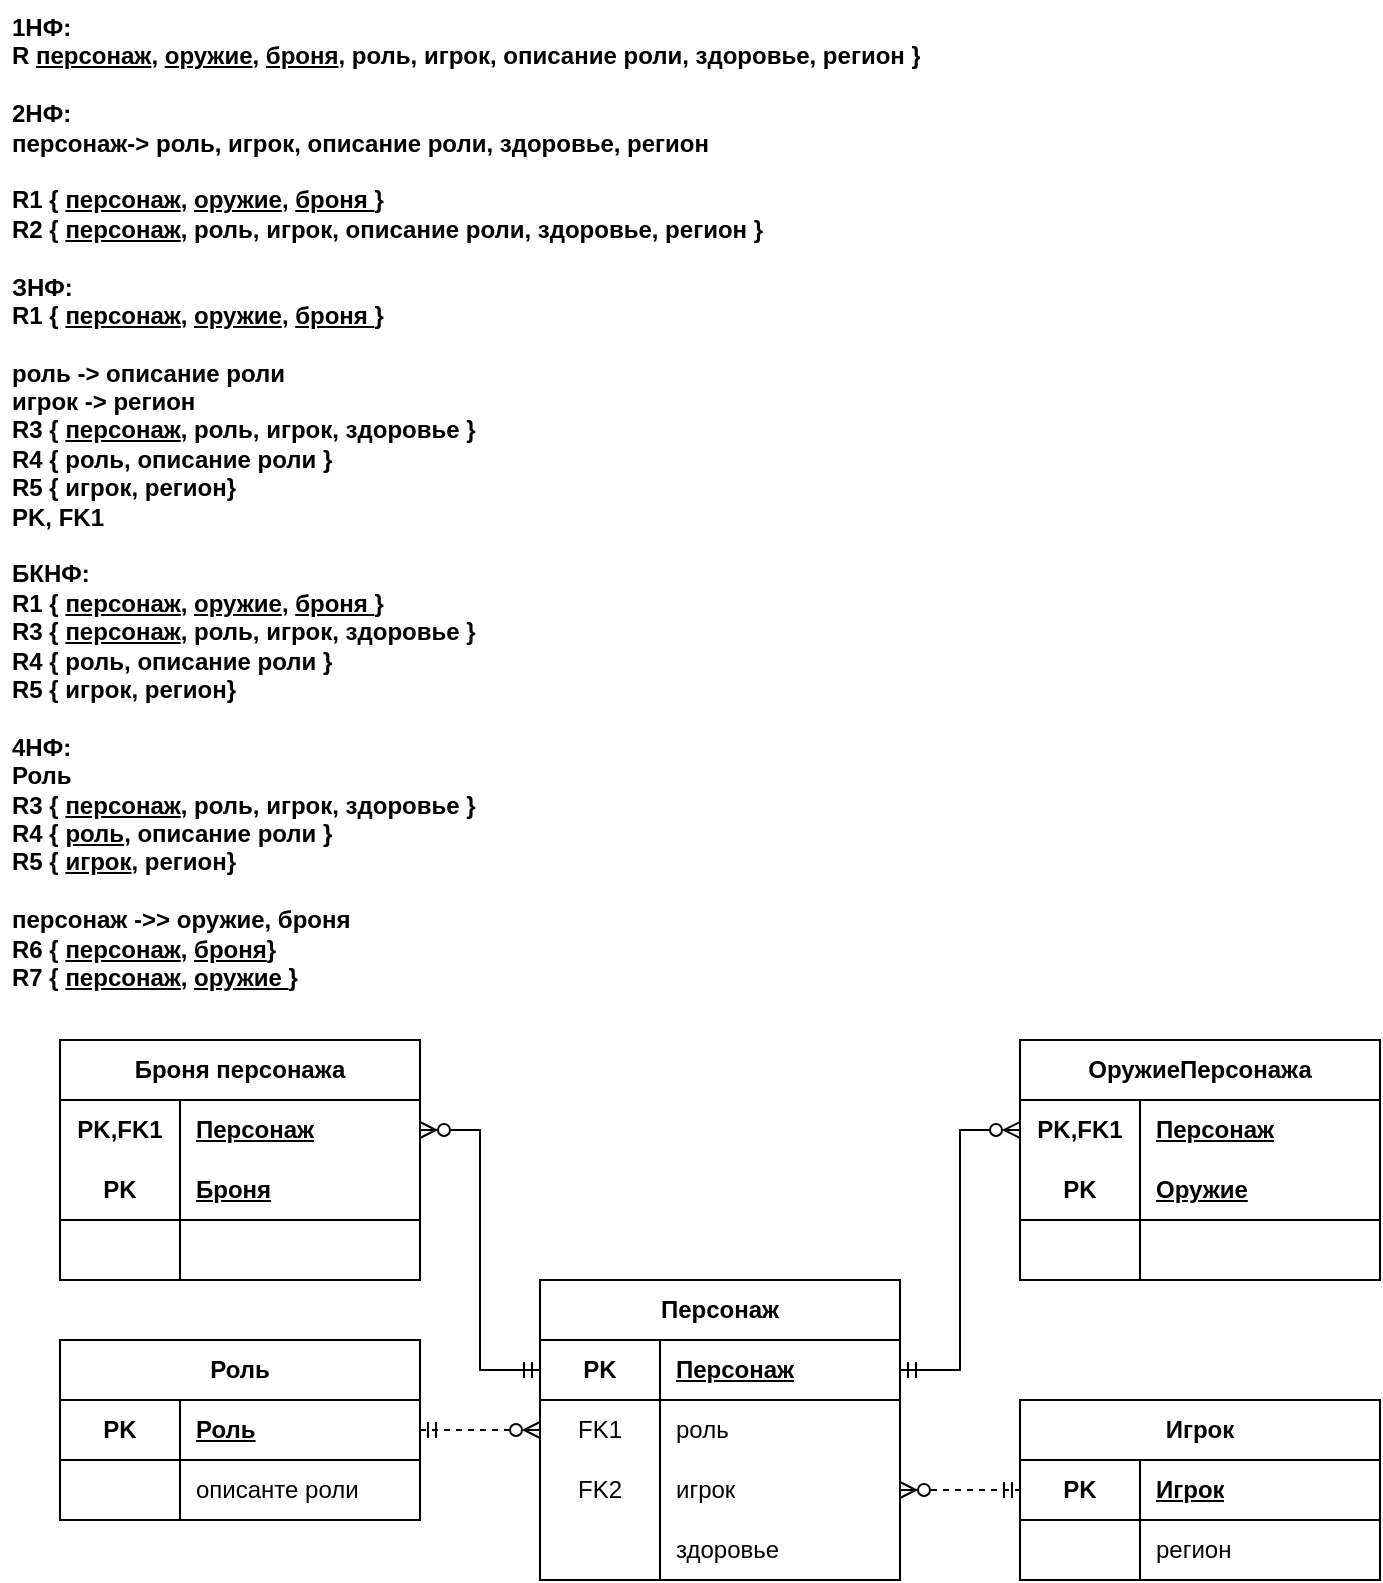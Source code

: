 <mxfile version="23.1.5" type="device">
  <diagram id="R2lEEEUBdFMjLlhIrx00" name="Page-1">
    <mxGraphModel dx="1195" dy="1803" grid="1" gridSize="10" guides="1" tooltips="1" connect="1" arrows="1" fold="1" page="1" pageScale="1" pageWidth="850" pageHeight="1100" math="0" shadow="0" extFonts="Permanent Marker^https://fonts.googleapis.com/css?family=Permanent+Marker">
      <root>
        <mxCell id="0" />
        <mxCell id="1" parent="0" />
        <mxCell id="tGLtB7oeaiidP__65yqy-1" value="Персонаж" style="shape=table;startSize=30;container=1;collapsible=1;childLayout=tableLayout;fixedRows=1;rowLines=0;fontStyle=1;align=center;resizeLast=1;html=1;whiteSpace=wrap;" vertex="1" parent="1">
          <mxGeometry x="320" y="480" width="180" height="150" as="geometry" />
        </mxCell>
        <mxCell id="tGLtB7oeaiidP__65yqy-5" value="" style="shape=tableRow;horizontal=0;startSize=0;swimlaneHead=0;swimlaneBody=0;fillColor=none;collapsible=0;dropTarget=0;points=[[0,0.5],[1,0.5]];portConstraint=eastwest;top=0;left=0;right=0;bottom=1;html=1;" vertex="1" parent="tGLtB7oeaiidP__65yqy-1">
          <mxGeometry y="30" width="180" height="30" as="geometry" />
        </mxCell>
        <mxCell id="tGLtB7oeaiidP__65yqy-6" value="PK" style="shape=partialRectangle;connectable=0;fillColor=none;top=0;left=0;bottom=0;right=0;fontStyle=1;overflow=hidden;html=1;whiteSpace=wrap;" vertex="1" parent="tGLtB7oeaiidP__65yqy-5">
          <mxGeometry width="60" height="30" as="geometry">
            <mxRectangle width="60" height="30" as="alternateBounds" />
          </mxGeometry>
        </mxCell>
        <mxCell id="tGLtB7oeaiidP__65yqy-7" value="Персонаж" style="shape=partialRectangle;connectable=0;fillColor=none;top=0;left=0;bottom=0;right=0;align=left;spacingLeft=6;fontStyle=5;overflow=hidden;html=1;whiteSpace=wrap;" vertex="1" parent="tGLtB7oeaiidP__65yqy-5">
          <mxGeometry x="60" width="120" height="30" as="geometry">
            <mxRectangle width="120" height="30" as="alternateBounds" />
          </mxGeometry>
        </mxCell>
        <mxCell id="tGLtB7oeaiidP__65yqy-8" value="" style="shape=tableRow;horizontal=0;startSize=0;swimlaneHead=0;swimlaneBody=0;fillColor=none;collapsible=0;dropTarget=0;points=[[0,0.5],[1,0.5]];portConstraint=eastwest;top=0;left=0;right=0;bottom=0;html=1;" vertex="1" parent="tGLtB7oeaiidP__65yqy-1">
          <mxGeometry y="60" width="180" height="30" as="geometry" />
        </mxCell>
        <mxCell id="tGLtB7oeaiidP__65yqy-9" value="FK1" style="shape=partialRectangle;connectable=0;fillColor=none;top=0;left=0;bottom=0;right=0;editable=1;overflow=hidden;html=1;whiteSpace=wrap;" vertex="1" parent="tGLtB7oeaiidP__65yqy-8">
          <mxGeometry width="60" height="30" as="geometry">
            <mxRectangle width="60" height="30" as="alternateBounds" />
          </mxGeometry>
        </mxCell>
        <mxCell id="tGLtB7oeaiidP__65yqy-10" value="роль" style="shape=partialRectangle;connectable=0;fillColor=none;top=0;left=0;bottom=0;right=0;align=left;spacingLeft=6;overflow=hidden;html=1;whiteSpace=wrap;" vertex="1" parent="tGLtB7oeaiidP__65yqy-8">
          <mxGeometry x="60" width="120" height="30" as="geometry">
            <mxRectangle width="120" height="30" as="alternateBounds" />
          </mxGeometry>
        </mxCell>
        <mxCell id="tGLtB7oeaiidP__65yqy-40" style="shape=tableRow;horizontal=0;startSize=0;swimlaneHead=0;swimlaneBody=0;fillColor=none;collapsible=0;dropTarget=0;points=[[0,0.5],[1,0.5]];portConstraint=eastwest;top=0;left=0;right=0;bottom=0;html=1;" vertex="1" parent="tGLtB7oeaiidP__65yqy-1">
          <mxGeometry y="90" width="180" height="30" as="geometry" />
        </mxCell>
        <mxCell id="tGLtB7oeaiidP__65yqy-41" value="FK2" style="shape=partialRectangle;connectable=0;fillColor=none;top=0;left=0;bottom=0;right=0;editable=1;overflow=hidden;html=1;whiteSpace=wrap;" vertex="1" parent="tGLtB7oeaiidP__65yqy-40">
          <mxGeometry width="60" height="30" as="geometry">
            <mxRectangle width="60" height="30" as="alternateBounds" />
          </mxGeometry>
        </mxCell>
        <mxCell id="tGLtB7oeaiidP__65yqy-42" value="игрок" style="shape=partialRectangle;connectable=0;fillColor=none;top=0;left=0;bottom=0;right=0;align=left;spacingLeft=6;overflow=hidden;html=1;whiteSpace=wrap;" vertex="1" parent="tGLtB7oeaiidP__65yqy-40">
          <mxGeometry x="60" width="120" height="30" as="geometry">
            <mxRectangle width="120" height="30" as="alternateBounds" />
          </mxGeometry>
        </mxCell>
        <mxCell id="tGLtB7oeaiidP__65yqy-11" value="" style="shape=tableRow;horizontal=0;startSize=0;swimlaneHead=0;swimlaneBody=0;fillColor=none;collapsible=0;dropTarget=0;points=[[0,0.5],[1,0.5]];portConstraint=eastwest;top=0;left=0;right=0;bottom=0;html=1;" vertex="1" parent="tGLtB7oeaiidP__65yqy-1">
          <mxGeometry y="120" width="180" height="30" as="geometry" />
        </mxCell>
        <mxCell id="tGLtB7oeaiidP__65yqy-12" value="" style="shape=partialRectangle;connectable=0;fillColor=none;top=0;left=0;bottom=0;right=0;editable=1;overflow=hidden;html=1;whiteSpace=wrap;" vertex="1" parent="tGLtB7oeaiidP__65yqy-11">
          <mxGeometry width="60" height="30" as="geometry">
            <mxRectangle width="60" height="30" as="alternateBounds" />
          </mxGeometry>
        </mxCell>
        <mxCell id="tGLtB7oeaiidP__65yqy-13" value="здоровье" style="shape=partialRectangle;connectable=0;fillColor=none;top=0;left=0;bottom=0;right=0;align=left;spacingLeft=6;overflow=hidden;html=1;whiteSpace=wrap;" vertex="1" parent="tGLtB7oeaiidP__65yqy-11">
          <mxGeometry x="60" width="120" height="30" as="geometry">
            <mxRectangle width="120" height="30" as="alternateBounds" />
          </mxGeometry>
        </mxCell>
        <mxCell id="tGLtB7oeaiidP__65yqy-14" value="Роль" style="shape=table;startSize=30;container=1;collapsible=1;childLayout=tableLayout;fixedRows=1;rowLines=0;fontStyle=1;align=center;resizeLast=1;html=1;whiteSpace=wrap;" vertex="1" parent="1">
          <mxGeometry x="80" y="510" width="180" height="90" as="geometry" />
        </mxCell>
        <mxCell id="tGLtB7oeaiidP__65yqy-18" value="" style="shape=tableRow;horizontal=0;startSize=0;swimlaneHead=0;swimlaneBody=0;fillColor=none;collapsible=0;dropTarget=0;points=[[0,0.5],[1,0.5]];portConstraint=eastwest;top=0;left=0;right=0;bottom=1;html=1;" vertex="1" parent="tGLtB7oeaiidP__65yqy-14">
          <mxGeometry y="30" width="180" height="30" as="geometry" />
        </mxCell>
        <mxCell id="tGLtB7oeaiidP__65yqy-19" value="PK" style="shape=partialRectangle;connectable=0;fillColor=none;top=0;left=0;bottom=0;right=0;fontStyle=1;overflow=hidden;html=1;whiteSpace=wrap;" vertex="1" parent="tGLtB7oeaiidP__65yqy-18">
          <mxGeometry width="60" height="30" as="geometry">
            <mxRectangle width="60" height="30" as="alternateBounds" />
          </mxGeometry>
        </mxCell>
        <mxCell id="tGLtB7oeaiidP__65yqy-20" value="Роль" style="shape=partialRectangle;connectable=0;fillColor=none;top=0;left=0;bottom=0;right=0;align=left;spacingLeft=6;fontStyle=5;overflow=hidden;html=1;whiteSpace=wrap;" vertex="1" parent="tGLtB7oeaiidP__65yqy-18">
          <mxGeometry x="60" width="120" height="30" as="geometry">
            <mxRectangle width="120" height="30" as="alternateBounds" />
          </mxGeometry>
        </mxCell>
        <mxCell id="tGLtB7oeaiidP__65yqy-21" value="" style="shape=tableRow;horizontal=0;startSize=0;swimlaneHead=0;swimlaneBody=0;fillColor=none;collapsible=0;dropTarget=0;points=[[0,0.5],[1,0.5]];portConstraint=eastwest;top=0;left=0;right=0;bottom=0;html=1;" vertex="1" parent="tGLtB7oeaiidP__65yqy-14">
          <mxGeometry y="60" width="180" height="30" as="geometry" />
        </mxCell>
        <mxCell id="tGLtB7oeaiidP__65yqy-22" value="" style="shape=partialRectangle;connectable=0;fillColor=none;top=0;left=0;bottom=0;right=0;editable=1;overflow=hidden;html=1;whiteSpace=wrap;" vertex="1" parent="tGLtB7oeaiidP__65yqy-21">
          <mxGeometry width="60" height="30" as="geometry">
            <mxRectangle width="60" height="30" as="alternateBounds" />
          </mxGeometry>
        </mxCell>
        <mxCell id="tGLtB7oeaiidP__65yqy-23" value="описанте роли" style="shape=partialRectangle;connectable=0;fillColor=none;top=0;left=0;bottom=0;right=0;align=left;spacingLeft=6;overflow=hidden;html=1;whiteSpace=wrap;" vertex="1" parent="tGLtB7oeaiidP__65yqy-21">
          <mxGeometry x="60" width="120" height="30" as="geometry">
            <mxRectangle width="120" height="30" as="alternateBounds" />
          </mxGeometry>
        </mxCell>
        <mxCell id="tGLtB7oeaiidP__65yqy-27" value="ОружиеПерсонажа" style="shape=table;startSize=30;container=1;collapsible=1;childLayout=tableLayout;fixedRows=1;rowLines=0;fontStyle=1;align=center;resizeLast=1;html=1;whiteSpace=wrap;" vertex="1" parent="1">
          <mxGeometry x="560" y="360" width="180" height="120" as="geometry" />
        </mxCell>
        <mxCell id="tGLtB7oeaiidP__65yqy-28" value="" style="shape=tableRow;horizontal=0;startSize=0;swimlaneHead=0;swimlaneBody=0;fillColor=none;collapsible=0;dropTarget=0;points=[[0,0.5],[1,0.5]];portConstraint=eastwest;top=0;left=0;right=0;bottom=0;html=1;" vertex="1" parent="tGLtB7oeaiidP__65yqy-27">
          <mxGeometry y="30" width="180" height="30" as="geometry" />
        </mxCell>
        <mxCell id="tGLtB7oeaiidP__65yqy-29" value="PK,FK1" style="shape=partialRectangle;connectable=0;fillColor=none;top=0;left=0;bottom=0;right=0;fontStyle=1;overflow=hidden;html=1;whiteSpace=wrap;" vertex="1" parent="tGLtB7oeaiidP__65yqy-28">
          <mxGeometry width="60" height="30" as="geometry">
            <mxRectangle width="60" height="30" as="alternateBounds" />
          </mxGeometry>
        </mxCell>
        <mxCell id="tGLtB7oeaiidP__65yqy-30" value="Персонаж" style="shape=partialRectangle;connectable=0;fillColor=none;top=0;left=0;bottom=0;right=0;align=left;spacingLeft=6;fontStyle=5;overflow=hidden;html=1;whiteSpace=wrap;" vertex="1" parent="tGLtB7oeaiidP__65yqy-28">
          <mxGeometry x="60" width="120" height="30" as="geometry">
            <mxRectangle width="120" height="30" as="alternateBounds" />
          </mxGeometry>
        </mxCell>
        <mxCell id="tGLtB7oeaiidP__65yqy-31" value="" style="shape=tableRow;horizontal=0;startSize=0;swimlaneHead=0;swimlaneBody=0;fillColor=none;collapsible=0;dropTarget=0;points=[[0,0.5],[1,0.5]];portConstraint=eastwest;top=0;left=0;right=0;bottom=1;html=1;" vertex="1" parent="tGLtB7oeaiidP__65yqy-27">
          <mxGeometry y="60" width="180" height="30" as="geometry" />
        </mxCell>
        <mxCell id="tGLtB7oeaiidP__65yqy-32" value="PK" style="shape=partialRectangle;connectable=0;fillColor=none;top=0;left=0;bottom=0;right=0;fontStyle=1;overflow=hidden;html=1;whiteSpace=wrap;" vertex="1" parent="tGLtB7oeaiidP__65yqy-31">
          <mxGeometry width="60" height="30" as="geometry">
            <mxRectangle width="60" height="30" as="alternateBounds" />
          </mxGeometry>
        </mxCell>
        <mxCell id="tGLtB7oeaiidP__65yqy-33" value="Оружие" style="shape=partialRectangle;connectable=0;fillColor=none;top=0;left=0;bottom=0;right=0;align=left;spacingLeft=6;fontStyle=5;overflow=hidden;html=1;whiteSpace=wrap;" vertex="1" parent="tGLtB7oeaiidP__65yqy-31">
          <mxGeometry x="60" width="120" height="30" as="geometry">
            <mxRectangle width="120" height="30" as="alternateBounds" />
          </mxGeometry>
        </mxCell>
        <mxCell id="tGLtB7oeaiidP__65yqy-34" value="" style="shape=tableRow;horizontal=0;startSize=0;swimlaneHead=0;swimlaneBody=0;fillColor=none;collapsible=0;dropTarget=0;points=[[0,0.5],[1,0.5]];portConstraint=eastwest;top=0;left=0;right=0;bottom=0;html=1;" vertex="1" parent="tGLtB7oeaiidP__65yqy-27">
          <mxGeometry y="90" width="180" height="30" as="geometry" />
        </mxCell>
        <mxCell id="tGLtB7oeaiidP__65yqy-35" value="" style="shape=partialRectangle;connectable=0;fillColor=none;top=0;left=0;bottom=0;right=0;editable=1;overflow=hidden;html=1;whiteSpace=wrap;" vertex="1" parent="tGLtB7oeaiidP__65yqy-34">
          <mxGeometry width="60" height="30" as="geometry">
            <mxRectangle width="60" height="30" as="alternateBounds" />
          </mxGeometry>
        </mxCell>
        <mxCell id="tGLtB7oeaiidP__65yqy-36" value="" style="shape=partialRectangle;connectable=0;fillColor=none;top=0;left=0;bottom=0;right=0;align=left;spacingLeft=6;overflow=hidden;html=1;whiteSpace=wrap;" vertex="1" parent="tGLtB7oeaiidP__65yqy-34">
          <mxGeometry x="60" width="120" height="30" as="geometry">
            <mxRectangle width="120" height="30" as="alternateBounds" />
          </mxGeometry>
        </mxCell>
        <mxCell id="tGLtB7oeaiidP__65yqy-43" value="Игрок" style="shape=table;startSize=30;container=1;collapsible=1;childLayout=tableLayout;fixedRows=1;rowLines=0;fontStyle=1;align=center;resizeLast=1;html=1;whiteSpace=wrap;" vertex="1" parent="1">
          <mxGeometry x="560" y="540" width="180" height="90" as="geometry" />
        </mxCell>
        <mxCell id="tGLtB7oeaiidP__65yqy-47" value="" style="shape=tableRow;horizontal=0;startSize=0;swimlaneHead=0;swimlaneBody=0;fillColor=none;collapsible=0;dropTarget=0;points=[[0,0.5],[1,0.5]];portConstraint=eastwest;top=0;left=0;right=0;bottom=1;html=1;" vertex="1" parent="tGLtB7oeaiidP__65yqy-43">
          <mxGeometry y="30" width="180" height="30" as="geometry" />
        </mxCell>
        <mxCell id="tGLtB7oeaiidP__65yqy-48" value="PK" style="shape=partialRectangle;connectable=0;fillColor=none;top=0;left=0;bottom=0;right=0;fontStyle=1;overflow=hidden;html=1;whiteSpace=wrap;" vertex="1" parent="tGLtB7oeaiidP__65yqy-47">
          <mxGeometry width="60" height="30" as="geometry">
            <mxRectangle width="60" height="30" as="alternateBounds" />
          </mxGeometry>
        </mxCell>
        <mxCell id="tGLtB7oeaiidP__65yqy-49" value="Игрок" style="shape=partialRectangle;connectable=0;fillColor=none;top=0;left=0;bottom=0;right=0;align=left;spacingLeft=6;fontStyle=5;overflow=hidden;html=1;whiteSpace=wrap;" vertex="1" parent="tGLtB7oeaiidP__65yqy-47">
          <mxGeometry x="60" width="120" height="30" as="geometry">
            <mxRectangle width="120" height="30" as="alternateBounds" />
          </mxGeometry>
        </mxCell>
        <mxCell id="tGLtB7oeaiidP__65yqy-53" value="" style="shape=tableRow;horizontal=0;startSize=0;swimlaneHead=0;swimlaneBody=0;fillColor=none;collapsible=0;dropTarget=0;points=[[0,0.5],[1,0.5]];portConstraint=eastwest;top=0;left=0;right=0;bottom=0;html=1;" vertex="1" parent="tGLtB7oeaiidP__65yqy-43">
          <mxGeometry y="60" width="180" height="30" as="geometry" />
        </mxCell>
        <mxCell id="tGLtB7oeaiidP__65yqy-54" value="" style="shape=partialRectangle;connectable=0;fillColor=none;top=0;left=0;bottom=0;right=0;editable=1;overflow=hidden;html=1;whiteSpace=wrap;" vertex="1" parent="tGLtB7oeaiidP__65yqy-53">
          <mxGeometry width="60" height="30" as="geometry">
            <mxRectangle width="60" height="30" as="alternateBounds" />
          </mxGeometry>
        </mxCell>
        <mxCell id="tGLtB7oeaiidP__65yqy-55" value="регион" style="shape=partialRectangle;connectable=0;fillColor=none;top=0;left=0;bottom=0;right=0;align=left;spacingLeft=6;overflow=hidden;html=1;whiteSpace=wrap;" vertex="1" parent="tGLtB7oeaiidP__65yqy-53">
          <mxGeometry x="60" width="120" height="30" as="geometry">
            <mxRectangle width="120" height="30" as="alternateBounds" />
          </mxGeometry>
        </mxCell>
        <mxCell id="tGLtB7oeaiidP__65yqy-56" value="Броня персонажа" style="shape=table;startSize=30;container=1;collapsible=1;childLayout=tableLayout;fixedRows=1;rowLines=0;fontStyle=1;align=center;resizeLast=1;html=1;whiteSpace=wrap;" vertex="1" parent="1">
          <mxGeometry x="80" y="360" width="180" height="120" as="geometry" />
        </mxCell>
        <mxCell id="tGLtB7oeaiidP__65yqy-57" value="" style="shape=tableRow;horizontal=0;startSize=0;swimlaneHead=0;swimlaneBody=0;fillColor=none;collapsible=0;dropTarget=0;points=[[0,0.5],[1,0.5]];portConstraint=eastwest;top=0;left=0;right=0;bottom=0;html=1;" vertex="1" parent="tGLtB7oeaiidP__65yqy-56">
          <mxGeometry y="30" width="180" height="30" as="geometry" />
        </mxCell>
        <mxCell id="tGLtB7oeaiidP__65yqy-58" value="PK,FK1" style="shape=partialRectangle;connectable=0;fillColor=none;top=0;left=0;bottom=0;right=0;fontStyle=1;overflow=hidden;html=1;whiteSpace=wrap;" vertex="1" parent="tGLtB7oeaiidP__65yqy-57">
          <mxGeometry width="60" height="30" as="geometry">
            <mxRectangle width="60" height="30" as="alternateBounds" />
          </mxGeometry>
        </mxCell>
        <mxCell id="tGLtB7oeaiidP__65yqy-59" value="Персонаж" style="shape=partialRectangle;connectable=0;fillColor=none;top=0;left=0;bottom=0;right=0;align=left;spacingLeft=6;fontStyle=5;overflow=hidden;html=1;whiteSpace=wrap;" vertex="1" parent="tGLtB7oeaiidP__65yqy-57">
          <mxGeometry x="60" width="120" height="30" as="geometry">
            <mxRectangle width="120" height="30" as="alternateBounds" />
          </mxGeometry>
        </mxCell>
        <mxCell id="tGLtB7oeaiidP__65yqy-60" value="" style="shape=tableRow;horizontal=0;startSize=0;swimlaneHead=0;swimlaneBody=0;fillColor=none;collapsible=0;dropTarget=0;points=[[0,0.5],[1,0.5]];portConstraint=eastwest;top=0;left=0;right=0;bottom=1;html=1;" vertex="1" parent="tGLtB7oeaiidP__65yqy-56">
          <mxGeometry y="60" width="180" height="30" as="geometry" />
        </mxCell>
        <mxCell id="tGLtB7oeaiidP__65yqy-61" value="PK" style="shape=partialRectangle;connectable=0;fillColor=none;top=0;left=0;bottom=0;right=0;fontStyle=1;overflow=hidden;html=1;whiteSpace=wrap;" vertex="1" parent="tGLtB7oeaiidP__65yqy-60">
          <mxGeometry width="60" height="30" as="geometry">
            <mxRectangle width="60" height="30" as="alternateBounds" />
          </mxGeometry>
        </mxCell>
        <mxCell id="tGLtB7oeaiidP__65yqy-62" value="Броня" style="shape=partialRectangle;connectable=0;fillColor=none;top=0;left=0;bottom=0;right=0;align=left;spacingLeft=6;fontStyle=5;overflow=hidden;html=1;whiteSpace=wrap;" vertex="1" parent="tGLtB7oeaiidP__65yqy-60">
          <mxGeometry x="60" width="120" height="30" as="geometry">
            <mxRectangle width="120" height="30" as="alternateBounds" />
          </mxGeometry>
        </mxCell>
        <mxCell id="tGLtB7oeaiidP__65yqy-63" value="" style="shape=tableRow;horizontal=0;startSize=0;swimlaneHead=0;swimlaneBody=0;fillColor=none;collapsible=0;dropTarget=0;points=[[0,0.5],[1,0.5]];portConstraint=eastwest;top=0;left=0;right=0;bottom=0;html=1;" vertex="1" parent="tGLtB7oeaiidP__65yqy-56">
          <mxGeometry y="90" width="180" height="30" as="geometry" />
        </mxCell>
        <mxCell id="tGLtB7oeaiidP__65yqy-64" value="" style="shape=partialRectangle;connectable=0;fillColor=none;top=0;left=0;bottom=0;right=0;editable=1;overflow=hidden;html=1;whiteSpace=wrap;" vertex="1" parent="tGLtB7oeaiidP__65yqy-63">
          <mxGeometry width="60" height="30" as="geometry">
            <mxRectangle width="60" height="30" as="alternateBounds" />
          </mxGeometry>
        </mxCell>
        <mxCell id="tGLtB7oeaiidP__65yqy-65" value="" style="shape=partialRectangle;connectable=0;fillColor=none;top=0;left=0;bottom=0;right=0;align=left;spacingLeft=6;overflow=hidden;html=1;whiteSpace=wrap;" vertex="1" parent="tGLtB7oeaiidP__65yqy-63">
          <mxGeometry x="60" width="120" height="30" as="geometry">
            <mxRectangle width="120" height="30" as="alternateBounds" />
          </mxGeometry>
        </mxCell>
        <mxCell id="tGLtB7oeaiidP__65yqy-82" value="" style="edgeStyle=entityRelationEdgeStyle;fontSize=12;html=1;endArrow=ERzeroToMany;endFill=0;rounded=0;exitX=1;exitY=0.5;exitDx=0;exitDy=0;startArrow=ERmandOne;startFill=0;dashed=1;" edge="1" parent="1" source="tGLtB7oeaiidP__65yqy-18" target="tGLtB7oeaiidP__65yqy-8">
          <mxGeometry width="100" height="100" relative="1" as="geometry">
            <mxPoint x="220" y="770" as="sourcePoint" />
            <mxPoint x="320" y="670" as="targetPoint" />
          </mxGeometry>
        </mxCell>
        <mxCell id="tGLtB7oeaiidP__65yqy-83" value="" style="edgeStyle=entityRelationEdgeStyle;fontSize=12;html=1;endArrow=ERmandOne;endFill=0;rounded=0;entryX=0;entryY=0.5;entryDx=0;entryDy=0;dashed=1;startArrow=ERzeroToMany;startFill=0;" edge="1" parent="1" source="tGLtB7oeaiidP__65yqy-40" target="tGLtB7oeaiidP__65yqy-47">
          <mxGeometry width="100" height="100" relative="1" as="geometry">
            <mxPoint x="460" y="770" as="sourcePoint" />
            <mxPoint x="560" y="670" as="targetPoint" />
          </mxGeometry>
        </mxCell>
        <mxCell id="tGLtB7oeaiidP__65yqy-88" value="" style="edgeStyle=orthogonalEdgeStyle;fontSize=12;html=1;endArrow=ERmandOne;endFill=0;rounded=0;exitX=1;exitY=0.5;exitDx=0;exitDy=0;entryX=0;entryY=0.5;entryDx=0;entryDy=0;startArrow=ERzeroToMany;startFill=0;" edge="1" parent="1" source="tGLtB7oeaiidP__65yqy-57" target="tGLtB7oeaiidP__65yqy-5">
          <mxGeometry width="100" height="100" relative="1" as="geometry">
            <mxPoint x="270" y="430" as="sourcePoint" />
            <mxPoint x="320" y="540" as="targetPoint" />
          </mxGeometry>
        </mxCell>
        <mxCell id="tGLtB7oeaiidP__65yqy-89" value="" style="edgeStyle=orthogonalEdgeStyle;fontSize=12;html=1;endArrow=ERmandOne;endFill=0;rounded=0;exitX=0;exitY=0.5;exitDx=0;exitDy=0;entryX=1;entryY=0.5;entryDx=0;entryDy=0;startArrow=ERzeroToMany;startFill=0;" edge="1" parent="1" source="tGLtB7oeaiidP__65yqy-28" target="tGLtB7oeaiidP__65yqy-5">
          <mxGeometry width="100" height="100" relative="1" as="geometry">
            <mxPoint x="510" y="400" as="sourcePoint" />
            <mxPoint x="570" y="520" as="targetPoint" />
          </mxGeometry>
        </mxCell>
        <mxCell id="tGLtB7oeaiidP__65yqy-91" value="1НФ:&lt;br&gt;R &lt;u&gt;персонаж&lt;/u&gt;, &lt;u&gt;оружие&lt;/u&gt;, &lt;u&gt;броня&lt;/u&gt;, роль, игрок, описание роли, здоровье, регион }&lt;br&gt;&lt;br&gt;2НФ:&lt;br&gt;персонаж-&amp;gt; роль, игрок, описание роли, здоровье, регион&lt;br&gt;&lt;br&gt;R1 { &lt;u&gt;персонаж&lt;/u&gt;, &lt;u&gt;оружие&lt;/u&gt;, &lt;u&gt;броня &lt;/u&gt;}&lt;br&gt;R2 { &lt;u&gt;персонаж&lt;/u&gt;, роль, игрок, описание роли, здоровье, регион }&lt;br&gt;&lt;br&gt;ЗНФ:&lt;br&gt;R1 { &lt;u&gt;персонаж&lt;/u&gt;, &lt;u&gt;оружие&lt;/u&gt;, &lt;u&gt;броня &lt;/u&gt;}&lt;br&gt;&lt;br&gt;роль -&amp;gt; описание роли&lt;br&gt;игрок -&amp;gt; регион&lt;br&gt;R3 { &lt;u&gt;персонаж&lt;/u&gt;, роль, игрок, здоровье }&lt;br&gt;R4 { роль, описание роли }&lt;br&gt;R5 { игрок, регион}&lt;br&gt;PK, FK1&lt;br&gt;&lt;br&gt;БКНФ:&lt;br&gt;R1 { &lt;u&gt;персонаж&lt;/u&gt;, &lt;u&gt;оружие&lt;/u&gt;, &lt;u&gt;броня &lt;/u&gt;}&lt;br&gt;R3 { &lt;u&gt;персонаж&lt;/u&gt;, роль, игрок, здоровье }&lt;br&gt;R4 { роль, описание роли }&lt;br&gt;R5 { игрок, регион}&lt;br&gt;&lt;br&gt;4НФ:&lt;br&gt;Роль&lt;br&gt;R3 { &lt;u&gt;персонаж&lt;/u&gt;, роль, игрок, здоровье } &lt;br&gt;R4 { &lt;u&gt;роль&lt;/u&gt;, описание роли }&lt;br&gt;R5 { &lt;u&gt;игрок&lt;/u&gt;, регион}&lt;br&gt;&lt;br&gt;персонаж -&amp;gt;&amp;gt; оружие, броня&lt;br&gt;R6 { &lt;u&gt;персонаж&lt;/u&gt;, &lt;u&gt;броня&lt;/u&gt;}&lt;br&gt;R7 { &lt;u&gt;персонаж&lt;/u&gt;, &lt;u&gt;оружие &lt;/u&gt;}" style="text;strokeColor=none;fillColor=none;spacingLeft=4;spacingRight=4;overflow=hidden;rotatable=0;points=[[0,0.5],[1,0.5]];portConstraint=eastwest;fontSize=12;whiteSpace=wrap;html=1;fontStyle=1" vertex="1" parent="1">
          <mxGeometry x="50" y="-160" width="530" height="520" as="geometry" />
        </mxCell>
      </root>
    </mxGraphModel>
  </diagram>
</mxfile>
